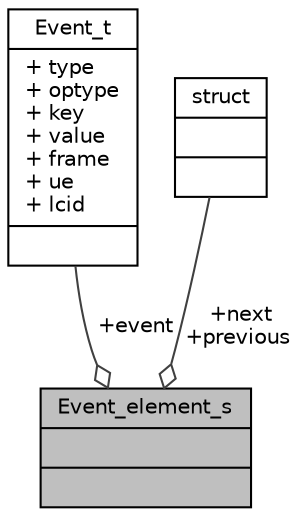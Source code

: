 digraph "Event_element_s"
{
 // LATEX_PDF_SIZE
  edge [fontname="Helvetica",fontsize="10",labelfontname="Helvetica",labelfontsize="10"];
  node [fontname="Helvetica",fontsize="10",shape=record];
  Node1 [label="{Event_element_s\n||}",height=0.2,width=0.4,color="black", fillcolor="grey75", style="filled", fontcolor="black",tooltip=" "];
  Node2 -> Node1 [color="grey25",fontsize="10",style="solid",label=" +event" ,arrowhead="odiamond",fontname="Helvetica"];
  Node2 [label="{Event_t\n|+ type\l+ optype\l+ key\l+ value\l+ frame\l+ ue\l+ lcid\l|}",height=0.2,width=0.4,color="black", fillcolor="white", style="filled",URL="$structEvent__t.html",tooltip=" "];
  Node3 -> Node1 [color="grey25",fontsize="10",style="solid",label=" +next\n+previous" ,arrowhead="odiamond",fontname="Helvetica"];
  Node3 [label="{struct\n||}",height=0.2,width=0.4,color="black", fillcolor="white", style="filled",URL="$structstruct.html",tooltip="holds vehicle id and initial pointer to the head of the linked list in hastable"];
}
